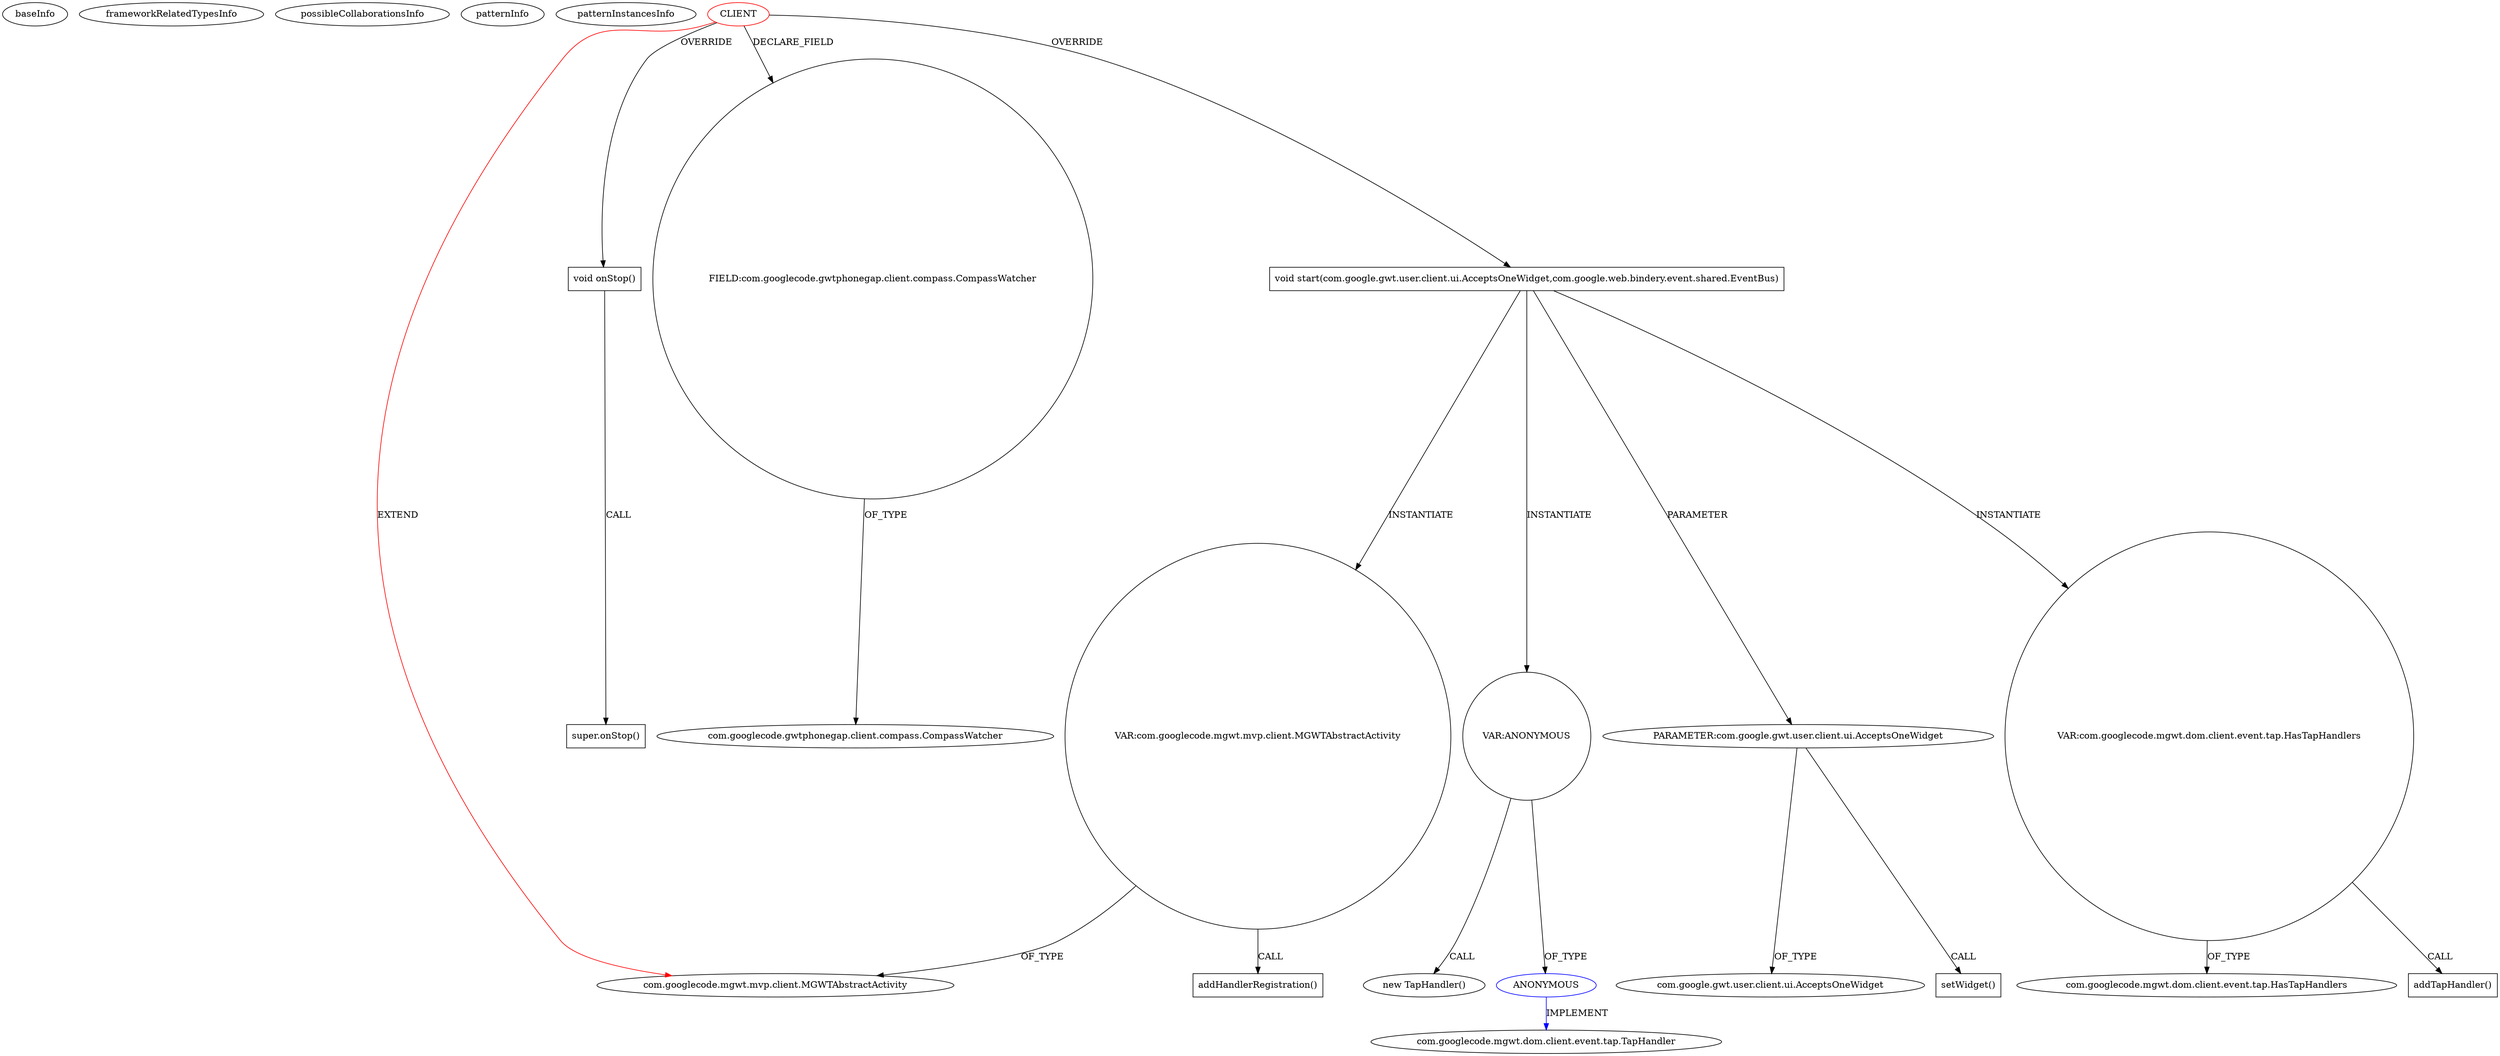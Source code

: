 digraph {
baseInfo[graphId=1358,category="pattern",isAnonymous=false,possibleRelation=true]
frameworkRelatedTypesInfo[0="com.googlecode.mgwt.mvp.client.MGWTAbstractActivity"]
possibleCollaborationsInfo[0="1358~INSTANTIATION-OVERRIDING_METHOD_DECLARATION-~com.googlecode.mgwt.mvp.client.MGWTAbstractActivity ~com.googlecode.mgwt.dom.client.event.tap.TapHandler ~false~true"]
patternInfo[frequency=2.0,patternRootClient=0]
patternInstancesInfo[0="rjdkolb-jozijug_phonegapdemo~/rjdkolb-jozijug_phonegapdemo/jozijug_phonegapdemo-master/src/main/java/org/openrap/jozijug/mgwtphonegap/client/activities/testphonegap/TestPhoneGapActivity.java~TestPhoneGapActivity~4406",1="rjdkolb-jozijug_phonegapdemo~/rjdkolb-jozijug_phonegapdemo/jozijug_phonegapdemo-master/src/main/java/org/openrap/jozijug/mgwtphonegap/client/activities/compass/CompassFunctionalityVerfiedActivity.java~CompassFunctionalityVerfiedActivity~4390"]
1[label="com.googlecode.mgwt.mvp.client.MGWTAbstractActivity",vertexType="FRAMEWORK_CLASS_TYPE",isFrameworkType=false]
0[label="CLIENT",vertexType="ROOT_CLIENT_CLASS_DECLARATION",isFrameworkType=false,color=red]
19[label="void onStop()",vertexType="OVERRIDING_METHOD_DECLARATION",isFrameworkType=false,shape=box]
20[label="super.onStop()",vertexType="SUPER_CALL",isFrameworkType=false,shape=box]
7[label="VAR:com.googlecode.mgwt.mvp.client.MGWTAbstractActivity",vertexType="VARIABLE_EXPRESION",isFrameworkType=false,shape=circle]
8[label="addHandlerRegistration()",vertexType="INSIDE_CALL",isFrameworkType=false,shape=box]
2[label="FIELD:com.googlecode.gwtphonegap.client.compass.CompassWatcher",vertexType="FIELD_DECLARATION",isFrameworkType=false,shape=circle]
3[label="com.googlecode.gwtphonegap.client.compass.CompassWatcher",vertexType="FRAMEWORK_INTERFACE_TYPE",isFrameworkType=false]
4[label="void start(com.google.gwt.user.client.ui.AcceptsOneWidget,com.google.web.bindery.event.shared.EventBus)",vertexType="OVERRIDING_METHOD_DECLARATION",isFrameworkType=false,shape=box]
14[label="VAR:ANONYMOUS",vertexType="VARIABLE_EXPRESION",isFrameworkType=false,shape=circle]
13[label="new TapHandler()",vertexType="CONSTRUCTOR_CALL",isFrameworkType=false]
15[label="ANONYMOUS",vertexType="REFERENCE_ANONYMOUS_DECLARATION",isFrameworkType=false,color=blue]
16[label="com.googlecode.mgwt.dom.client.event.tap.TapHandler",vertexType="FRAMEWORK_INTERFACE_TYPE",isFrameworkType=false]
5[label="PARAMETER:com.google.gwt.user.client.ui.AcceptsOneWidget",vertexType="PARAMETER_DECLARATION",isFrameworkType=false]
6[label="com.google.gwt.user.client.ui.AcceptsOneWidget",vertexType="FRAMEWORK_INTERFACE_TYPE",isFrameworkType=false]
18[label="setWidget()",vertexType="INSIDE_CALL",isFrameworkType=false,shape=box]
10[label="VAR:com.googlecode.mgwt.dom.client.event.tap.HasTapHandlers",vertexType="VARIABLE_EXPRESION",isFrameworkType=false,shape=circle]
12[label="com.googlecode.mgwt.dom.client.event.tap.HasTapHandlers",vertexType="FRAMEWORK_INTERFACE_TYPE",isFrameworkType=false]
11[label="addTapHandler()",vertexType="INSIDE_CALL",isFrameworkType=false,shape=box]
0->4[label="OVERRIDE"]
0->2[label="DECLARE_FIELD"]
7->8[label="CALL"]
4->10[label="INSTANTIATE"]
10->11[label="CALL"]
7->1[label="OF_TYPE"]
2->3[label="OF_TYPE"]
4->14[label="INSTANTIATE"]
15->16[label="IMPLEMENT",color=blue]
14->15[label="OF_TYPE"]
5->18[label="CALL"]
10->12[label="OF_TYPE"]
0->1[label="EXTEND",color=red]
4->7[label="INSTANTIATE"]
19->20[label="CALL"]
4->5[label="PARAMETER"]
0->19[label="OVERRIDE"]
5->6[label="OF_TYPE"]
14->13[label="CALL"]
}
